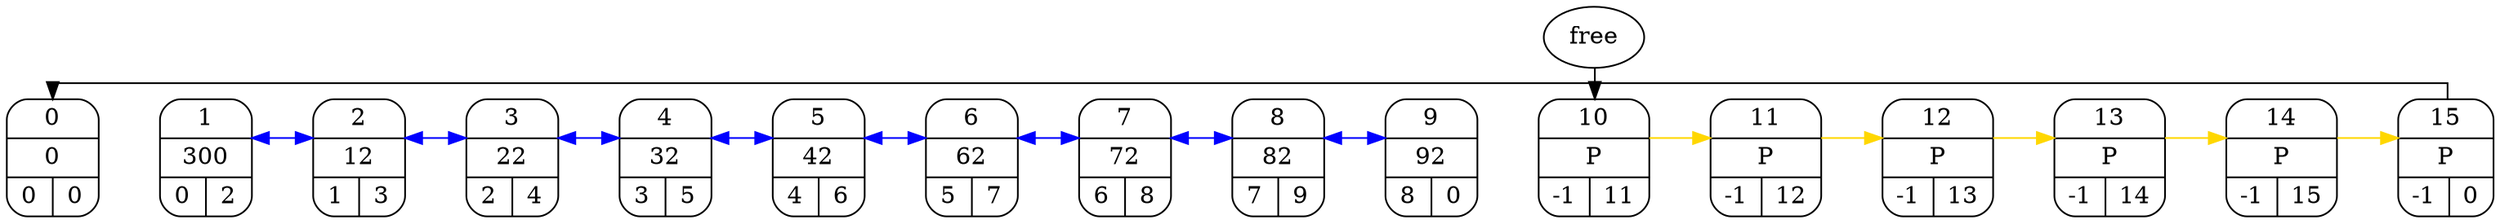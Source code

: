 digraph {
    splines=ortho
    rankdir=LR
    struct0 [shape= Mrecord, label = "0|0|{0|0}"]
    struct1 [shape= Mrecord, label = "1|300|{0|2}"]
    struct2 [shape= Mrecord, label = "2|12|{1|3}"]
    struct3 [shape= Mrecord, label = "3|22|{2|4}"]
    struct4 [shape= Mrecord, label = "4|32|{3|5}"]
    struct5 [shape= Mrecord, label = "5|42|{4|6}"]
    struct6 [shape= Mrecord, label = "6|62|{5|7}"]
    struct7 [shape= Mrecord, label = "7|72|{6|8}"]
    struct8 [shape= Mrecord, label = "8|82|{7|9}"]
    struct9 [shape= Mrecord, label = "9|92|{8|0}"]
    struct10 [shape= Mrecord, label = "10|P|{-1|11}"]
    struct11 [shape= Mrecord, label = "11|P|{-1|12}"]
    struct12 [shape= Mrecord, label = "12|P|{-1|13}"]
    struct13 [shape= Mrecord, label = "13|P|{-1|14}"]
    struct14 [shape= Mrecord, label = "14|P|{-1|15}"]
    struct15 [shape= Mrecord, label = "15|P|{-1|0}"]

    struct0 -> struct1 [style = "invis", weight = 200]
    struct1 -> struct2 [style = "invis", weight = 200]
    struct2 -> struct3 [style = "invis", weight = 200]
    struct3 -> struct4 [style = "invis", weight = 200]
    struct4 -> struct5 [style = "invis", weight = 200]
    struct5 -> struct6 [style = "invis", weight = 200]
    struct6 -> struct7 [style = "invis", weight = 200]
    struct7 -> struct8 [style = "invis", weight = 200]
    struct8 -> struct9 [style = "invis", weight = 200]
    struct9 -> struct10 [style = "invis", weight = 200]
    struct10 -> struct11 [style = "invis", weight = 200]
    struct11 -> struct12 [style = "invis", weight = 200]
    struct12 -> struct13 [style = "invis", weight = 200]
    struct13 -> struct14 [style = "invis", weight = 200]
    struct14 -> struct15 [style = "invis", weight = 200]
    
    free->struct10 {rank = same; free; struct10;}
    edge [dir = both, color = blue]
    struct1 -> struct2 [splines = ortho]
    struct2 -> struct3 [splines = ortho]
    struct3 -> struct4 [splines = ortho]
    struct4 -> struct5 [splines = ortho]
    struct5 -> struct6 [splines = ortho]
    struct6 -> struct7 [splines = ortho]
    struct7 -> struct8 [splines = ortho]
    struct8 -> struct9 [splines = ortho]
    
    edge [dir = right, color = gold]
    struct10 ->struct11 ->struct12 ->struct13 ->struct14 ->struct15
    struct15 -> struct0 [splines = ortho, color = black]
}
